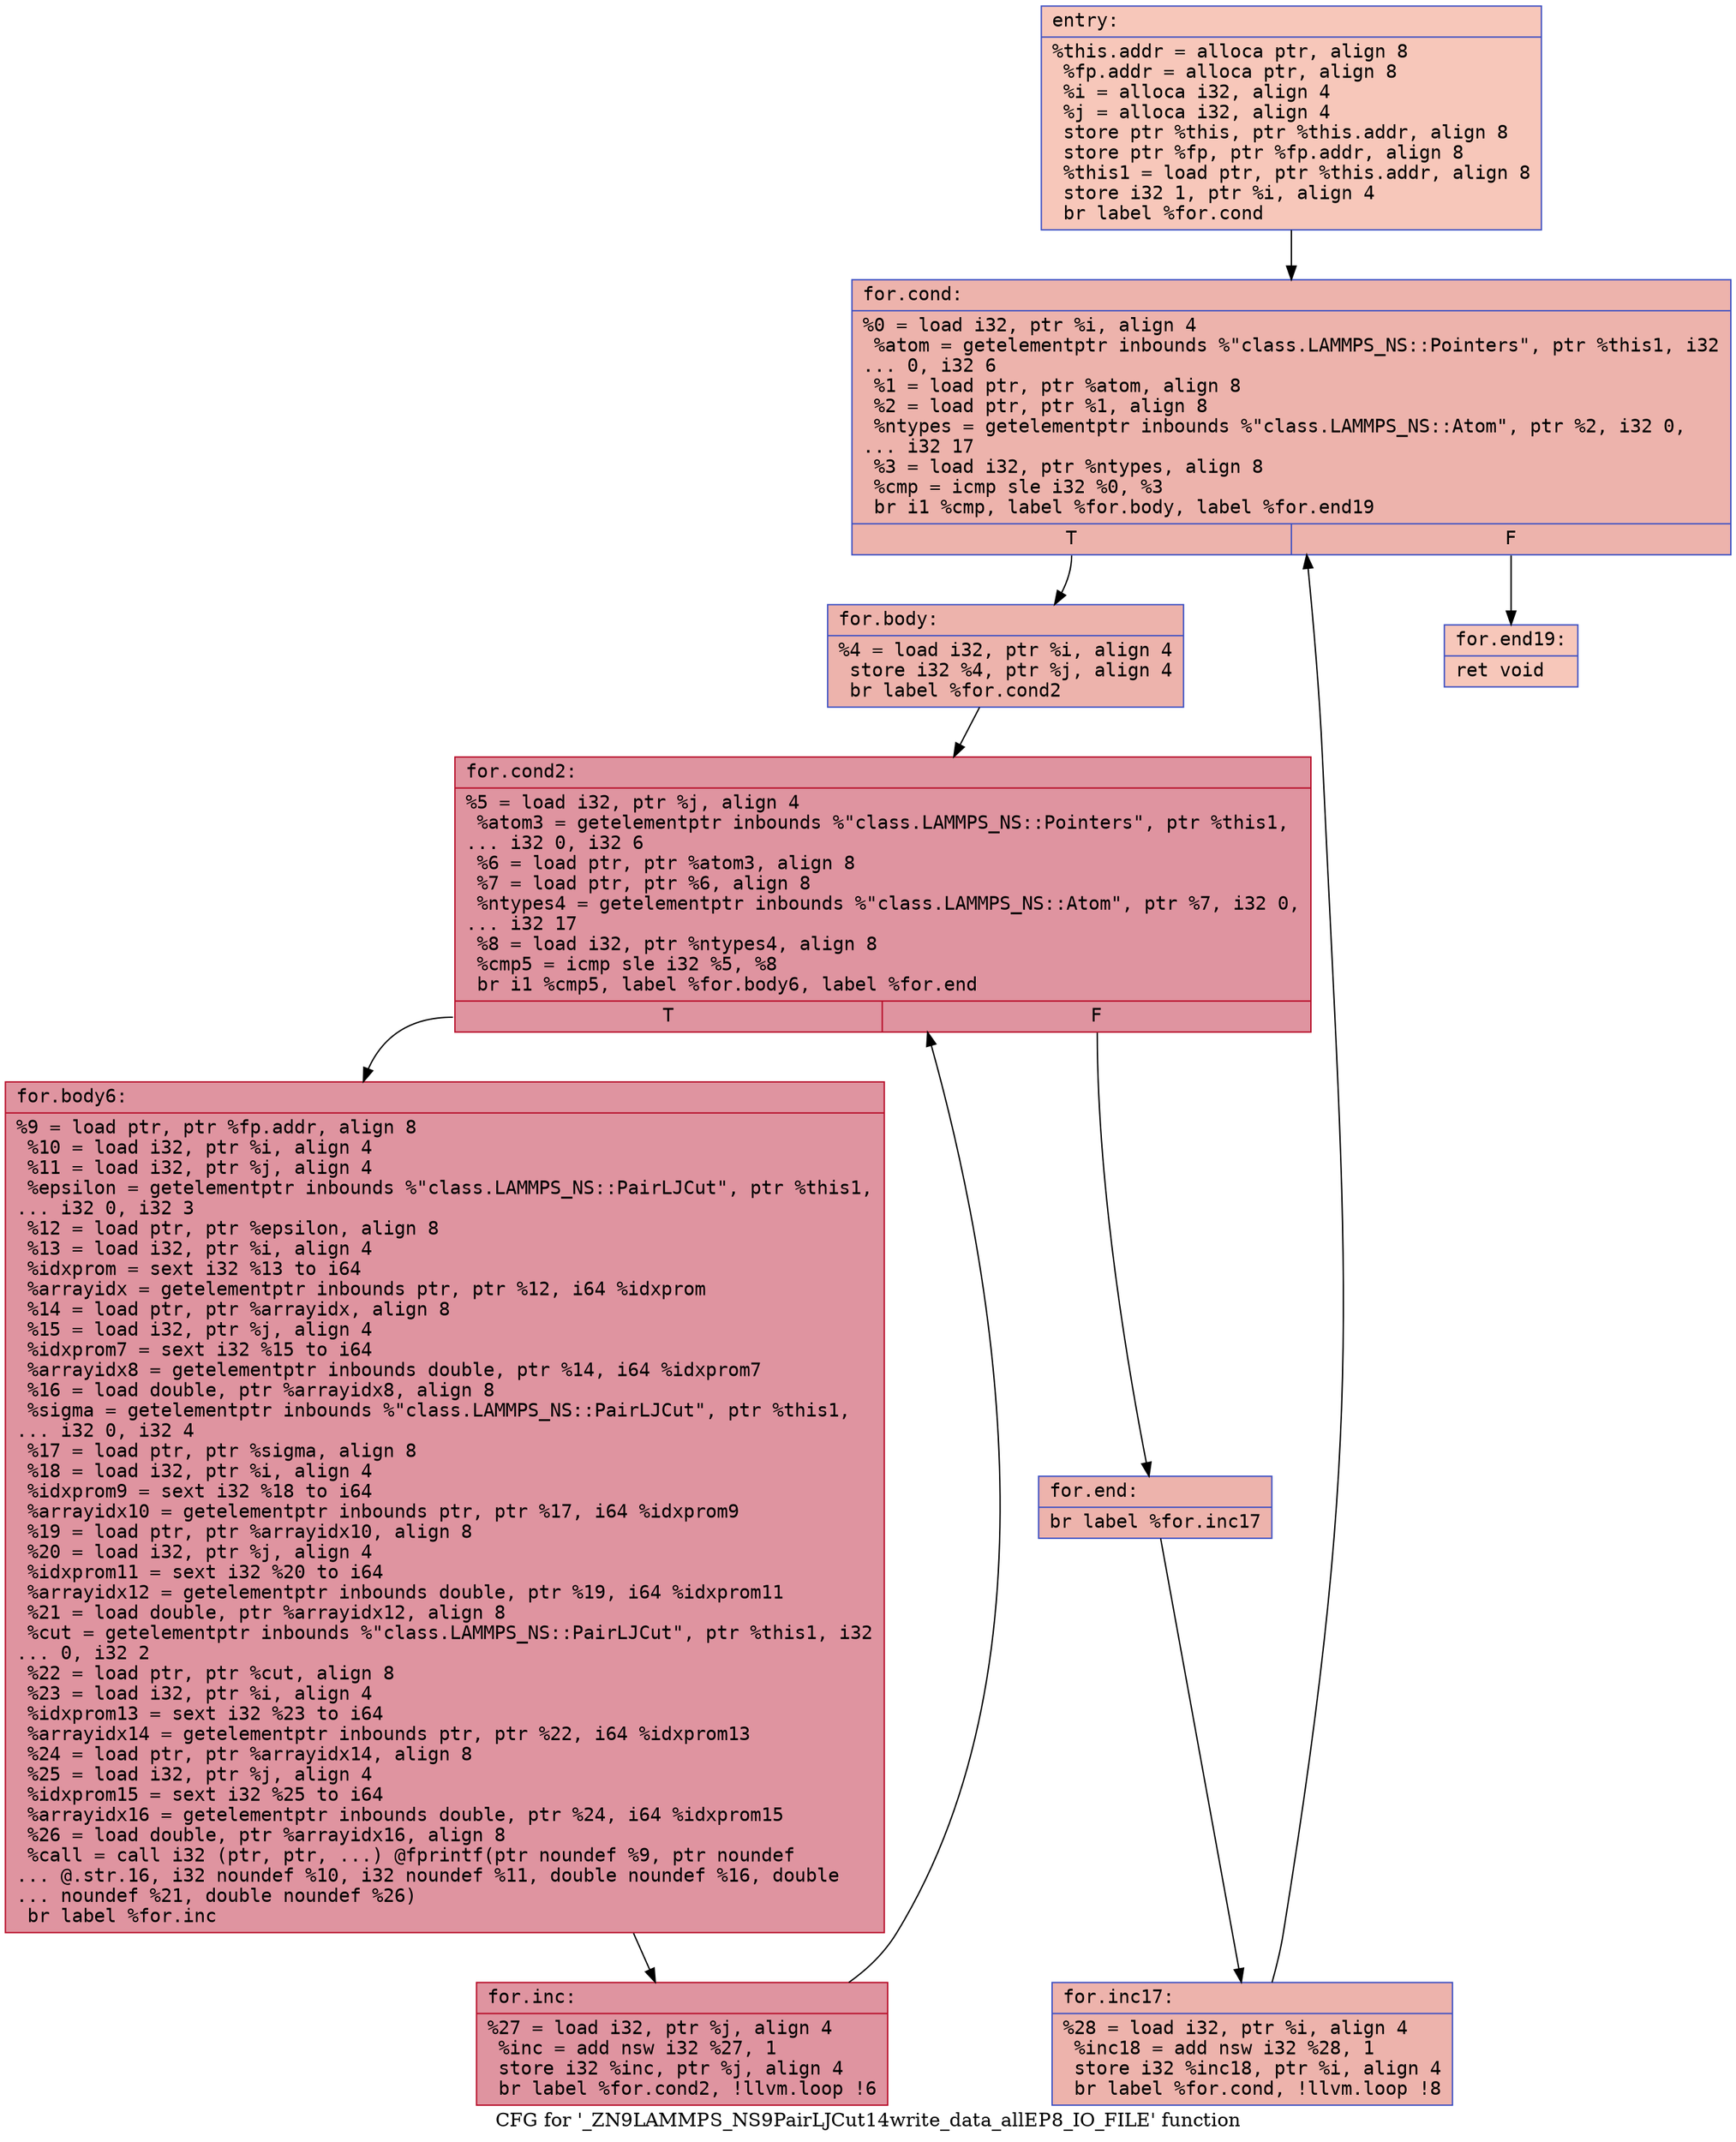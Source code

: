 digraph "CFG for '_ZN9LAMMPS_NS9PairLJCut14write_data_allEP8_IO_FILE' function" {
	label="CFG for '_ZN9LAMMPS_NS9PairLJCut14write_data_allEP8_IO_FILE' function";

	Node0x5599308e4ba0 [shape=record,color="#3d50c3ff", style=filled, fillcolor="#ec7f6370" fontname="Courier",label="{entry:\l|  %this.addr = alloca ptr, align 8\l  %fp.addr = alloca ptr, align 8\l  %i = alloca i32, align 4\l  %j = alloca i32, align 4\l  store ptr %this, ptr %this.addr, align 8\l  store ptr %fp, ptr %fp.addr, align 8\l  %this1 = load ptr, ptr %this.addr, align 8\l  store i32 1, ptr %i, align 4\l  br label %for.cond\l}"];
	Node0x5599308e4ba0 -> Node0x5599308e4fe0[tooltip="entry -> for.cond\nProbability 100.00%" ];
	Node0x5599308e4fe0 [shape=record,color="#3d50c3ff", style=filled, fillcolor="#d6524470" fontname="Courier",label="{for.cond:\l|  %0 = load i32, ptr %i, align 4\l  %atom = getelementptr inbounds %\"class.LAMMPS_NS::Pointers\", ptr %this1, i32\l... 0, i32 6\l  %1 = load ptr, ptr %atom, align 8\l  %2 = load ptr, ptr %1, align 8\l  %ntypes = getelementptr inbounds %\"class.LAMMPS_NS::Atom\", ptr %2, i32 0,\l... i32 17\l  %3 = load i32, ptr %ntypes, align 8\l  %cmp = icmp sle i32 %0, %3\l  br i1 %cmp, label %for.body, label %for.end19\l|{<s0>T|<s1>F}}"];
	Node0x5599308e4fe0:s0 -> Node0x5599308e5540[tooltip="for.cond -> for.body\nProbability 96.88%" ];
	Node0x5599308e4fe0:s1 -> Node0x5599308e5760[tooltip="for.cond -> for.end19\nProbability 3.12%" ];
	Node0x5599308e5540 [shape=record,color="#3d50c3ff", style=filled, fillcolor="#d6524470" fontname="Courier",label="{for.body:\l|  %4 = load i32, ptr %i, align 4\l  store i32 %4, ptr %j, align 4\l  br label %for.cond2\l}"];
	Node0x5599308e5540 -> Node0x5599308e59b0[tooltip="for.body -> for.cond2\nProbability 100.00%" ];
	Node0x5599308e59b0 [shape=record,color="#b70d28ff", style=filled, fillcolor="#b70d2870" fontname="Courier",label="{for.cond2:\l|  %5 = load i32, ptr %j, align 4\l  %atom3 = getelementptr inbounds %\"class.LAMMPS_NS::Pointers\", ptr %this1,\l... i32 0, i32 6\l  %6 = load ptr, ptr %atom3, align 8\l  %7 = load ptr, ptr %6, align 8\l  %ntypes4 = getelementptr inbounds %\"class.LAMMPS_NS::Atom\", ptr %7, i32 0,\l... i32 17\l  %8 = load i32, ptr %ntypes4, align 8\l  %cmp5 = icmp sle i32 %5, %8\l  br i1 %cmp5, label %for.body6, label %for.end\l|{<s0>T|<s1>F}}"];
	Node0x5599308e59b0:s0 -> Node0x5599308e5f10[tooltip="for.cond2 -> for.body6\nProbability 96.88%" ];
	Node0x5599308e59b0:s1 -> Node0x5599308e5f90[tooltip="for.cond2 -> for.end\nProbability 3.12%" ];
	Node0x5599308e5f10 [shape=record,color="#b70d28ff", style=filled, fillcolor="#b70d2870" fontname="Courier",label="{for.body6:\l|  %9 = load ptr, ptr %fp.addr, align 8\l  %10 = load i32, ptr %i, align 4\l  %11 = load i32, ptr %j, align 4\l  %epsilon = getelementptr inbounds %\"class.LAMMPS_NS::PairLJCut\", ptr %this1,\l... i32 0, i32 3\l  %12 = load ptr, ptr %epsilon, align 8\l  %13 = load i32, ptr %i, align 4\l  %idxprom = sext i32 %13 to i64\l  %arrayidx = getelementptr inbounds ptr, ptr %12, i64 %idxprom\l  %14 = load ptr, ptr %arrayidx, align 8\l  %15 = load i32, ptr %j, align 4\l  %idxprom7 = sext i32 %15 to i64\l  %arrayidx8 = getelementptr inbounds double, ptr %14, i64 %idxprom7\l  %16 = load double, ptr %arrayidx8, align 8\l  %sigma = getelementptr inbounds %\"class.LAMMPS_NS::PairLJCut\", ptr %this1,\l... i32 0, i32 4\l  %17 = load ptr, ptr %sigma, align 8\l  %18 = load i32, ptr %i, align 4\l  %idxprom9 = sext i32 %18 to i64\l  %arrayidx10 = getelementptr inbounds ptr, ptr %17, i64 %idxprom9\l  %19 = load ptr, ptr %arrayidx10, align 8\l  %20 = load i32, ptr %j, align 4\l  %idxprom11 = sext i32 %20 to i64\l  %arrayidx12 = getelementptr inbounds double, ptr %19, i64 %idxprom11\l  %21 = load double, ptr %arrayidx12, align 8\l  %cut = getelementptr inbounds %\"class.LAMMPS_NS::PairLJCut\", ptr %this1, i32\l... 0, i32 2\l  %22 = load ptr, ptr %cut, align 8\l  %23 = load i32, ptr %i, align 4\l  %idxprom13 = sext i32 %23 to i64\l  %arrayidx14 = getelementptr inbounds ptr, ptr %22, i64 %idxprom13\l  %24 = load ptr, ptr %arrayidx14, align 8\l  %25 = load i32, ptr %j, align 4\l  %idxprom15 = sext i32 %25 to i64\l  %arrayidx16 = getelementptr inbounds double, ptr %24, i64 %idxprom15\l  %26 = load double, ptr %arrayidx16, align 8\l  %call = call i32 (ptr, ptr, ...) @fprintf(ptr noundef %9, ptr noundef\l... @.str.16, i32 noundef %10, i32 noundef %11, double noundef %16, double\l... noundef %21, double noundef %26)\l  br label %for.inc\l}"];
	Node0x5599308e5f10 -> Node0x5599308e7870[tooltip="for.body6 -> for.inc\nProbability 100.00%" ];
	Node0x5599308e7870 [shape=record,color="#b70d28ff", style=filled, fillcolor="#b70d2870" fontname="Courier",label="{for.inc:\l|  %27 = load i32, ptr %j, align 4\l  %inc = add nsw i32 %27, 1\l  store i32 %inc, ptr %j, align 4\l  br label %for.cond2, !llvm.loop !6\l}"];
	Node0x5599308e7870 -> Node0x5599308e59b0[tooltip="for.inc -> for.cond2\nProbability 100.00%" ];
	Node0x5599308e5f90 [shape=record,color="#3d50c3ff", style=filled, fillcolor="#d6524470" fontname="Courier",label="{for.end:\l|  br label %for.inc17\l}"];
	Node0x5599308e5f90 -> Node0x5599308e7bd0[tooltip="for.end -> for.inc17\nProbability 100.00%" ];
	Node0x5599308e7bd0 [shape=record,color="#3d50c3ff", style=filled, fillcolor="#d6524470" fontname="Courier",label="{for.inc17:\l|  %28 = load i32, ptr %i, align 4\l  %inc18 = add nsw i32 %28, 1\l  store i32 %inc18, ptr %i, align 4\l  br label %for.cond, !llvm.loop !8\l}"];
	Node0x5599308e7bd0 -> Node0x5599308e4fe0[tooltip="for.inc17 -> for.cond\nProbability 100.00%" ];
	Node0x5599308e5760 [shape=record,color="#3d50c3ff", style=filled, fillcolor="#ec7f6370" fontname="Courier",label="{for.end19:\l|  ret void\l}"];
}
